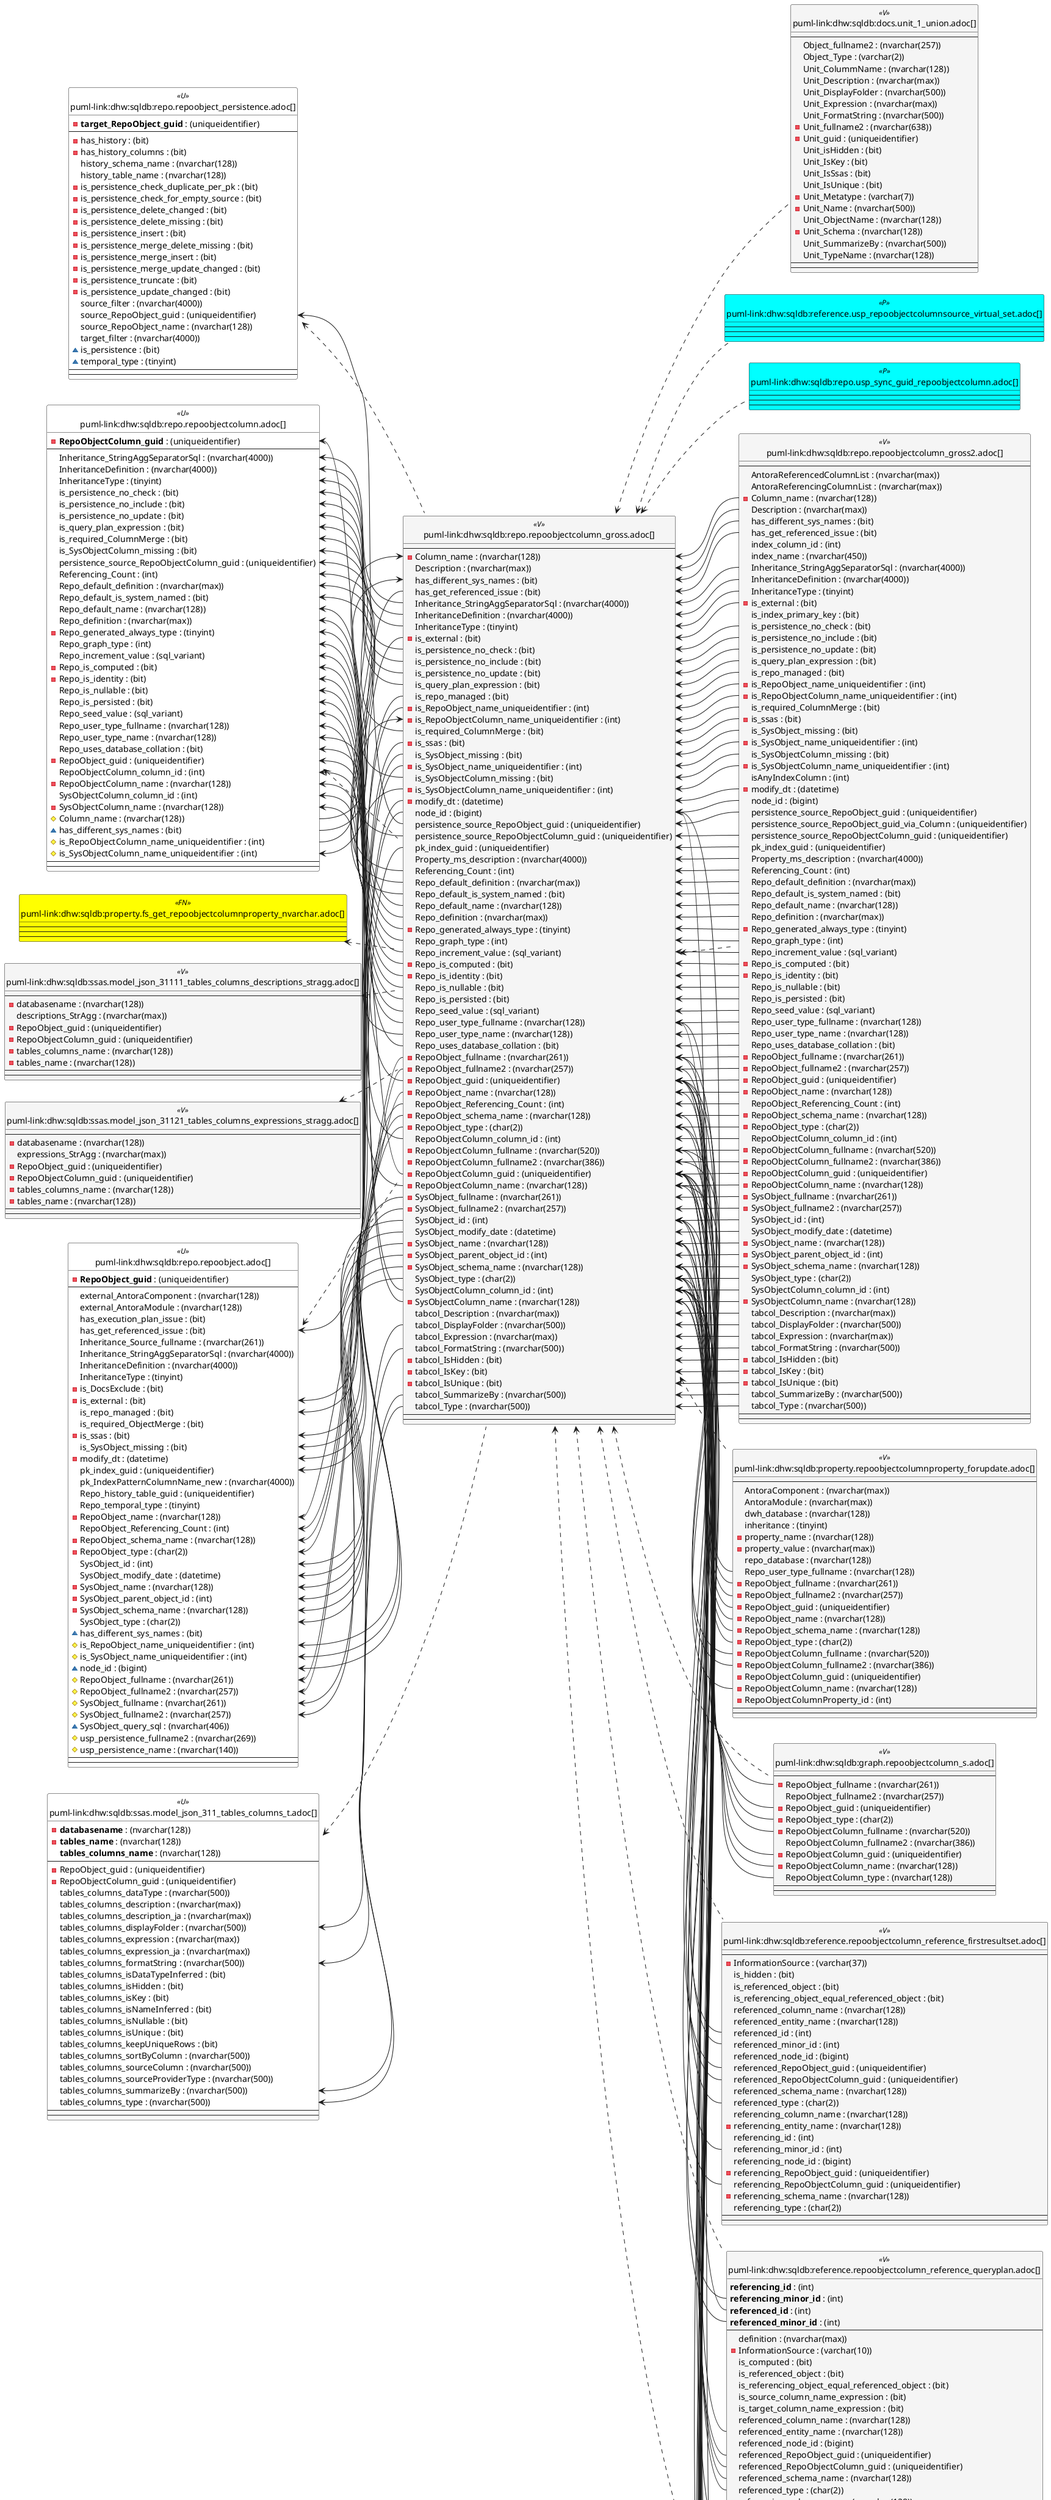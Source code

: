 @startuml
left to right direction
'top to bottom direction
hide circle
'avoide "." issues:
set namespaceSeparator none


skinparam class {
  BackgroundColor White
  BackgroundColor<<FN>> Yellow
  BackgroundColor<<FS>> Yellow
  BackgroundColor<<FT>> LightGray
  BackgroundColor<<IF>> Yellow
  BackgroundColor<<IS>> Yellow
  BackgroundColor<<P>> Aqua
  BackgroundColor<<PC>> Aqua
  BackgroundColor<<SN>> Yellow
  BackgroundColor<<SO>> SlateBlue
  BackgroundColor<<TF>> LightGray
  BackgroundColor<<TR>> Tomato
  BackgroundColor<<U>> White
  BackgroundColor<<V>> WhiteSmoke
  BackgroundColor<<X>> Aqua
  BackgroundColor<<external>> AliceBlue
}


entity "puml-link:dhw:sqldb:docs.unit_1_union.adoc[]" as docs.Unit_1_union << V >> {
  --
  Object_fullname2 : (nvarchar(257))
  Object_Type : (varchar(2))
  Unit_ColummName : (nvarchar(128))
  Unit_Description : (nvarchar(max))
  Unit_DisplayFolder : (nvarchar(500))
  Unit_Expression : (nvarchar(max))
  Unit_FormatString : (nvarchar(500))
  - Unit_fullname2 : (nvarchar(638))
  - Unit_guid : (uniqueidentifier)
  Unit_isHidden : (bit)
  Unit_IsKey : (bit)
  Unit_IsSsas : (bit)
  Unit_IsUnique : (bit)
  - Unit_Metatype : (varchar(7))
  - Unit_Name : (nvarchar(500))
  Unit_ObjectName : (nvarchar(128))
  - Unit_Schema : (nvarchar(128))
  Unit_SummarizeBy : (nvarchar(500))
  Unit_TypeName : (nvarchar(128))
  --
  --
}

entity "puml-link:dhw:sqldb:graph.repoobjectcolumn_s.adoc[]" as graph.RepoObjectColumn_S << V >> {
  --
  - RepoObject_fullname : (nvarchar(261))
  RepoObject_fullname2 : (nvarchar(257))
  - RepoObject_guid : (uniqueidentifier)
  - RepoObject_type : (char(2))
  - RepoObjectColumn_fullname : (nvarchar(520))
  RepoObjectColumn_fullname2 : (nvarchar(386))
  - RepoObjectColumn_guid : (uniqueidentifier)
  - RepoObjectColumn_name : (nvarchar(128))
  RepoObjectColumn_type : (nvarchar(128))
  --
  --
}

entity "puml-link:dhw:sqldb:property.fs_get_repoobjectcolumnproperty_nvarchar.adoc[]" as property.fs_get_RepoObjectColumnProperty_nvarchar << FN >> {
  --
  --
  --
}

entity "puml-link:dhw:sqldb:property.repoobjectcolumnproperty_forupdate.adoc[]" as property.RepoObjectColumnProperty_ForUpdate << V >> {
  --
  AntoraComponent : (nvarchar(max))
  AntoraModule : (nvarchar(max))
  dwh_database : (nvarchar(128))
  inheritance : (tinyint)
  - property_name : (nvarchar(128))
  - property_value : (nvarchar(max))
  repo_database : (nvarchar(128))
  Repo_user_type_fullname : (nvarchar(128))
  - RepoObject_fullname : (nvarchar(261))
  - RepoObject_fullname2 : (nvarchar(257))
  - RepoObject_guid : (uniqueidentifier)
  - RepoObject_name : (nvarchar(128))
  - RepoObject_schema_name : (nvarchar(128))
  - RepoObject_type : (char(2))
  - RepoObjectColumn_fullname : (nvarchar(520))
  - RepoObjectColumn_fullname2 : (nvarchar(386))
  - RepoObjectColumn_guid : (uniqueidentifier)
  - RepoObjectColumn_name : (nvarchar(128))
  - RepoObjectColumnProperty_id : (int)
  --
  --
}

entity "puml-link:dhw:sqldb:reference.repoobjectcolumn_reference_firstresultset.adoc[]" as reference.RepoObjectColumn_reference_FirstResultSet << V >> {
  --
  - InformationSource : (varchar(37))
  is_hidden : (bit)
  is_referenced_object : (bit)
  is_referencing_object_equal_referenced_object : (bit)
  referenced_column_name : (nvarchar(128))
  referenced_entity_name : (nvarchar(128))
  referenced_id : (int)
  referenced_minor_id : (int)
  referenced_node_id : (bigint)
  referenced_RepoObject_guid : (uniqueidentifier)
  referenced_RepoObjectColumn_guid : (uniqueidentifier)
  referenced_schema_name : (nvarchar(128))
  referenced_type : (char(2))
  referencing_column_name : (nvarchar(128))
  - referencing_entity_name : (nvarchar(128))
  referencing_id : (int)
  referencing_minor_id : (int)
  referencing_node_id : (bigint)
  - referencing_RepoObject_guid : (uniqueidentifier)
  referencing_RepoObjectColumn_guid : (uniqueidentifier)
  - referencing_schema_name : (nvarchar(128))
  referencing_type : (char(2))
  --
  --
}

entity "puml-link:dhw:sqldb:reference.repoobjectcolumn_reference_queryplan.adoc[]" as reference.RepoObjectColumn_reference_QueryPlan << V >> {
  **referencing_id** : (int)
  **referencing_minor_id** : (int)
  **referenced_id** : (int)
  **referenced_minor_id** : (int)
  --
  definition : (nvarchar(max))
  - InformationSource : (varchar(10))
  is_computed : (bit)
  is_referenced_object : (bit)
  is_referencing_object_equal_referenced_object : (bit)
  is_source_column_name_expression : (bit)
  is_target_column_name_expression : (bit)
  referenced_column_name : (nvarchar(128))
  referenced_entity_name : (nvarchar(128))
  referenced_node_id : (bigint)
  referenced_RepoObject_guid : (uniqueidentifier)
  referenced_RepoObjectColumn_guid : (uniqueidentifier)
  referenced_schema_name : (nvarchar(128))
  referenced_type : (char(2))
  referencing_column_name : (nvarchar(128))
  - referencing_entity_name : (nvarchar(128))
  referencing_node_id : (bigint)
  - referencing_RepoObject_guid : (uniqueidentifier)
  referencing_RepoObjectColumn_guid : (uniqueidentifier)
  - referencing_schema_name : (nvarchar(128))
  referencing_type : (char(2))
  source_schema_name_quoted : (nvarchar(128))
  source_table_name_quoted : (nvarchar(128))
  --
  --
}

entity "puml-link:dhw:sqldb:reference.repoobjectcolumn_reference_virtual.adoc[]" as reference.RepoObjectColumn_reference_virtual << V >> {
  --
  definition : (nvarchar(max))
  - InformationSource : (varchar(34))
  is_computed : (bit)
  is_referenced_object : (bit)
  is_referencing_object_equal_referenced_object : (bit)
  - referenced_column_name : (nvarchar(128))
  - referenced_entity_name : (nvarchar(128))
  referenced_id : (int)
  referenced_minor_id : (int)
  referenced_node_id : (bigint)
  - referenced_RepoObject_guid : (uniqueidentifier)
  - referenced_RepoObjectColumn_guid : (uniqueidentifier)
  - referenced_schema_name : (nvarchar(128))
  referenced_type : (char(2))
  - referencing_column_name : (nvarchar(128))
  - referencing_entity_name : (nvarchar(128))
  referencing_id : (int)
  referencing_minor_id : (int)
  referencing_node_id : (bigint)
  - referencing_RepoObject_guid : (uniqueidentifier)
  - referencing_RepoObjectColumn_guid : (uniqueidentifier)
  - referencing_schema_name : (nvarchar(128))
  referencing_type : (char(2))
  --
  --
}

entity "puml-link:dhw:sqldb:reference.usp_repoobjectcolumnsource_virtual_set.adoc[]" as reference.usp_RepoObjectColumnSource_virtual_set << P >> {
  --
  --
  --
}

entity "puml-link:dhw:sqldb:repo.repoobject.adoc[]" as repo.RepoObject << U >> {
  - **RepoObject_guid** : (uniqueidentifier)
  --
  external_AntoraComponent : (nvarchar(128))
  external_AntoraModule : (nvarchar(128))
  has_execution_plan_issue : (bit)
  has_get_referenced_issue : (bit)
  Inheritance_Source_fullname : (nvarchar(261))
  Inheritance_StringAggSeparatorSql : (nvarchar(4000))
  InheritanceDefinition : (nvarchar(4000))
  InheritanceType : (tinyint)
  - is_DocsExclude : (bit)
  - is_external : (bit)
  is_repo_managed : (bit)
  is_required_ObjectMerge : (bit)
  - is_ssas : (bit)
  is_SysObject_missing : (bit)
  - modify_dt : (datetime)
  pk_index_guid : (uniqueidentifier)
  pk_IndexPatternColumnName_new : (nvarchar(4000))
  Repo_history_table_guid : (uniqueidentifier)
  Repo_temporal_type : (tinyint)
  - RepoObject_name : (nvarchar(128))
  RepoObject_Referencing_Count : (int)
  - RepoObject_schema_name : (nvarchar(128))
  - RepoObject_type : (char(2))
  SysObject_id : (int)
  SysObject_modify_date : (datetime)
  - SysObject_name : (nvarchar(128))
  - SysObject_parent_object_id : (int)
  - SysObject_schema_name : (nvarchar(128))
  SysObject_type : (char(2))
  ~ has_different_sys_names : (bit)
  # is_RepoObject_name_uniqueidentifier : (int)
  # is_SysObject_name_uniqueidentifier : (int)
  ~ node_id : (bigint)
  # RepoObject_fullname : (nvarchar(261))
  # RepoObject_fullname2 : (nvarchar(257))
  # SysObject_fullname : (nvarchar(261))
  # SysObject_fullname2 : (nvarchar(257))
  ~ SysObject_query_sql : (nvarchar(406))
  # usp_persistence_fullname2 : (nvarchar(269))
  # usp_persistence_name : (nvarchar(140))
  --
  --
}

entity "puml-link:dhw:sqldb:repo.repoobject_persistence.adoc[]" as repo.RepoObject_persistence << U >> {
  - **target_RepoObject_guid** : (uniqueidentifier)
  --
  - has_history : (bit)
  - has_history_columns : (bit)
  history_schema_name : (nvarchar(128))
  history_table_name : (nvarchar(128))
  - is_persistence_check_duplicate_per_pk : (bit)
  - is_persistence_check_for_empty_source : (bit)
  - is_persistence_delete_changed : (bit)
  - is_persistence_delete_missing : (bit)
  - is_persistence_insert : (bit)
  - is_persistence_merge_delete_missing : (bit)
  - is_persistence_merge_insert : (bit)
  - is_persistence_merge_update_changed : (bit)
  - is_persistence_truncate : (bit)
  - is_persistence_update_changed : (bit)
  source_filter : (nvarchar(4000))
  source_RepoObject_guid : (uniqueidentifier)
  source_RepoObject_name : (nvarchar(128))
  target_filter : (nvarchar(4000))
  ~ is_persistence : (bit)
  ~ temporal_type : (tinyint)
  --
  --
}

entity "puml-link:dhw:sqldb:repo.repoobjectcolumn.adoc[]" as repo.RepoObjectColumn << U >> {
  - **RepoObjectColumn_guid** : (uniqueidentifier)
  --
  Inheritance_StringAggSeparatorSql : (nvarchar(4000))
  InheritanceDefinition : (nvarchar(4000))
  InheritanceType : (tinyint)
  is_persistence_no_check : (bit)
  is_persistence_no_include : (bit)
  is_persistence_no_update : (bit)
  is_query_plan_expression : (bit)
  is_required_ColumnMerge : (bit)
  is_SysObjectColumn_missing : (bit)
  persistence_source_RepoObjectColumn_guid : (uniqueidentifier)
  Referencing_Count : (int)
  Repo_default_definition : (nvarchar(max))
  Repo_default_is_system_named : (bit)
  Repo_default_name : (nvarchar(128))
  Repo_definition : (nvarchar(max))
  - Repo_generated_always_type : (tinyint)
  Repo_graph_type : (int)
  Repo_increment_value : (sql_variant)
  - Repo_is_computed : (bit)
  - Repo_is_identity : (bit)
  Repo_is_nullable : (bit)
  Repo_is_persisted : (bit)
  Repo_seed_value : (sql_variant)
  Repo_user_type_fullname : (nvarchar(128))
  Repo_user_type_name : (nvarchar(128))
  Repo_uses_database_collation : (bit)
  - RepoObject_guid : (uniqueidentifier)
  RepoObjectColumn_column_id : (int)
  - RepoObjectColumn_name : (nvarchar(128))
  SysObjectColumn_column_id : (int)
  - SysObjectColumn_name : (nvarchar(128))
  # Column_name : (nvarchar(128))
  ~ has_different_sys_names : (bit)
  # is_RepoObjectColumn_name_uniqueidentifier : (int)
  # is_SysObjectColumn_name_uniqueidentifier : (int)
  --
  --
}

entity "puml-link:dhw:sqldb:repo.repoobjectcolumn_gross.adoc[]" as repo.RepoObjectColumn_gross << V >> {
  --
  - Column_name : (nvarchar(128))
  Description : (nvarchar(max))
  has_different_sys_names : (bit)
  has_get_referenced_issue : (bit)
  Inheritance_StringAggSeparatorSql : (nvarchar(4000))
  InheritanceDefinition : (nvarchar(4000))
  InheritanceType : (tinyint)
  - is_external : (bit)
  is_persistence_no_check : (bit)
  is_persistence_no_include : (bit)
  is_persistence_no_update : (bit)
  is_query_plan_expression : (bit)
  is_repo_managed : (bit)
  - is_RepoObject_name_uniqueidentifier : (int)
  - is_RepoObjectColumn_name_uniqueidentifier : (int)
  is_required_ColumnMerge : (bit)
  - is_ssas : (bit)
  is_SysObject_missing : (bit)
  - is_SysObject_name_uniqueidentifier : (int)
  is_SysObjectColumn_missing : (bit)
  - is_SysObjectColumn_name_uniqueidentifier : (int)
  - modify_dt : (datetime)
  node_id : (bigint)
  persistence_source_RepoObject_guid : (uniqueidentifier)
  persistence_source_RepoObjectColumn_guid : (uniqueidentifier)
  pk_index_guid : (uniqueidentifier)
  Property_ms_description : (nvarchar(4000))
  Referencing_Count : (int)
  Repo_default_definition : (nvarchar(max))
  Repo_default_is_system_named : (bit)
  Repo_default_name : (nvarchar(128))
  Repo_definition : (nvarchar(max))
  - Repo_generated_always_type : (tinyint)
  Repo_graph_type : (int)
  Repo_increment_value : (sql_variant)
  - Repo_is_computed : (bit)
  - Repo_is_identity : (bit)
  Repo_is_nullable : (bit)
  Repo_is_persisted : (bit)
  Repo_seed_value : (sql_variant)
  Repo_user_type_fullname : (nvarchar(128))
  Repo_user_type_name : (nvarchar(128))
  Repo_uses_database_collation : (bit)
  - RepoObject_fullname : (nvarchar(261))
  - RepoObject_fullname2 : (nvarchar(257))
  - RepoObject_guid : (uniqueidentifier)
  - RepoObject_name : (nvarchar(128))
  RepoObject_Referencing_Count : (int)
  - RepoObject_schema_name : (nvarchar(128))
  - RepoObject_type : (char(2))
  RepoObjectColumn_column_id : (int)
  - RepoObjectColumn_fullname : (nvarchar(520))
  - RepoObjectColumn_fullname2 : (nvarchar(386))
  - RepoObjectColumn_guid : (uniqueidentifier)
  - RepoObjectColumn_name : (nvarchar(128))
  - SysObject_fullname : (nvarchar(261))
  - SysObject_fullname2 : (nvarchar(257))
  SysObject_id : (int)
  SysObject_modify_date : (datetime)
  - SysObject_name : (nvarchar(128))
  - SysObject_parent_object_id : (int)
  - SysObject_schema_name : (nvarchar(128))
  SysObject_type : (char(2))
  SysObjectColumn_column_id : (int)
  - SysObjectColumn_name : (nvarchar(128))
  tabcol_Description : (nvarchar(max))
  tabcol_DisplayFolder : (nvarchar(500))
  tabcol_Expression : (nvarchar(max))
  tabcol_FormatString : (nvarchar(500))
  - tabcol_IsHidden : (bit)
  - tabcol_IsKey : (bit)
  - tabcol_IsUnique : (bit)
  tabcol_SummarizeBy : (nvarchar(500))
  tabcol_Type : (nvarchar(500))
  --
  --
}

entity "puml-link:dhw:sqldb:repo.repoobjectcolumn_gross2.adoc[]" as repo.RepoObjectColumn_gross2 << V >> {
  --
  AntoraReferencedColumnList : (nvarchar(max))
  AntoraReferencingColumnList : (nvarchar(max))
  - Column_name : (nvarchar(128))
  Description : (nvarchar(max))
  has_different_sys_names : (bit)
  has_get_referenced_issue : (bit)
  index_column_id : (int)
  index_name : (nvarchar(450))
  Inheritance_StringAggSeparatorSql : (nvarchar(4000))
  InheritanceDefinition : (nvarchar(4000))
  InheritanceType : (tinyint)
  - is_external : (bit)
  is_index_primary_key : (bit)
  is_persistence_no_check : (bit)
  is_persistence_no_include : (bit)
  is_persistence_no_update : (bit)
  is_query_plan_expression : (bit)
  is_repo_managed : (bit)
  - is_RepoObject_name_uniqueidentifier : (int)
  - is_RepoObjectColumn_name_uniqueidentifier : (int)
  is_required_ColumnMerge : (bit)
  - is_ssas : (bit)
  is_SysObject_missing : (bit)
  - is_SysObject_name_uniqueidentifier : (int)
  is_SysObjectColumn_missing : (bit)
  - is_SysObjectColumn_name_uniqueidentifier : (int)
  isAnyIndexColumn : (int)
  - modify_dt : (datetime)
  node_id : (bigint)
  persistence_source_RepoObject_guid : (uniqueidentifier)
  persistence_source_RepoObject_guid_via_Column : (uniqueidentifier)
  persistence_source_RepoObjectColumn_guid : (uniqueidentifier)
  pk_index_guid : (uniqueidentifier)
  Property_ms_description : (nvarchar(4000))
  Referencing_Count : (int)
  Repo_default_definition : (nvarchar(max))
  Repo_default_is_system_named : (bit)
  Repo_default_name : (nvarchar(128))
  Repo_definition : (nvarchar(max))
  - Repo_generated_always_type : (tinyint)
  Repo_graph_type : (int)
  Repo_increment_value : (sql_variant)
  - Repo_is_computed : (bit)
  - Repo_is_identity : (bit)
  Repo_is_nullable : (bit)
  Repo_is_persisted : (bit)
  Repo_seed_value : (sql_variant)
  Repo_user_type_fullname : (nvarchar(128))
  Repo_user_type_name : (nvarchar(128))
  Repo_uses_database_collation : (bit)
  - RepoObject_fullname : (nvarchar(261))
  - RepoObject_fullname2 : (nvarchar(257))
  - RepoObject_guid : (uniqueidentifier)
  - RepoObject_name : (nvarchar(128))
  RepoObject_Referencing_Count : (int)
  - RepoObject_schema_name : (nvarchar(128))
  - RepoObject_type : (char(2))
  RepoObjectColumn_column_id : (int)
  - RepoObjectColumn_fullname : (nvarchar(520))
  - RepoObjectColumn_fullname2 : (nvarchar(386))
  - RepoObjectColumn_guid : (uniqueidentifier)
  - RepoObjectColumn_name : (nvarchar(128))
  - SysObject_fullname : (nvarchar(261))
  - SysObject_fullname2 : (nvarchar(257))
  SysObject_id : (int)
  SysObject_modify_date : (datetime)
  - SysObject_name : (nvarchar(128))
  - SysObject_parent_object_id : (int)
  - SysObject_schema_name : (nvarchar(128))
  SysObject_type : (char(2))
  SysObjectColumn_column_id : (int)
  - SysObjectColumn_name : (nvarchar(128))
  tabcol_Description : (nvarchar(max))
  tabcol_DisplayFolder : (nvarchar(500))
  tabcol_Expression : (nvarchar(max))
  tabcol_FormatString : (nvarchar(500))
  - tabcol_IsHidden : (bit)
  - tabcol_IsKey : (bit)
  - tabcol_IsUnique : (bit)
  tabcol_SummarizeBy : (nvarchar(500))
  tabcol_Type : (nvarchar(500))
  --
  --
}

entity "puml-link:dhw:sqldb:repo.usp_sync_guid_repoobjectcolumn.adoc[]" as repo.usp_sync_guid_RepoObjectColumn << P >> {
  --
  --
  --
}

entity "puml-link:dhw:sqldb:ssas.model_json_311_tables_columns_t.adoc[]" as ssas.model_json_311_tables_columns_T << U >> {
  - **databasename** : (nvarchar(128))
  - **tables_name** : (nvarchar(128))
  **tables_columns_name** : (nvarchar(128))
  --
  - RepoObject_guid : (uniqueidentifier)
  - RepoObjectColumn_guid : (uniqueidentifier)
  tables_columns_dataType : (nvarchar(500))
  tables_columns_description : (nvarchar(max))
  tables_columns_description_ja : (nvarchar(max))
  tables_columns_displayFolder : (nvarchar(500))
  tables_columns_expression : (nvarchar(max))
  tables_columns_expression_ja : (nvarchar(max))
  tables_columns_formatString : (nvarchar(500))
  tables_columns_isDataTypeInferred : (bit)
  tables_columns_isHidden : (bit)
  tables_columns_isKey : (bit)
  tables_columns_isNameInferred : (bit)
  tables_columns_isNullable : (bit)
  tables_columns_isUnique : (bit)
  tables_columns_keepUniqueRows : (bit)
  tables_columns_sortByColumn : (nvarchar(500))
  tables_columns_sourceColumn : (nvarchar(500))
  tables_columns_sourceProviderType : (nvarchar(500))
  tables_columns_summarizeBy : (nvarchar(500))
  tables_columns_type : (nvarchar(500))
  --
  --
}

entity "puml-link:dhw:sqldb:ssas.model_json_31111_tables_columns_descriptions_stragg.adoc[]" as ssas.model_json_31111_tables_columns_descriptions_StrAgg << V >> {
  --
  - databasename : (nvarchar(128))
  descriptions_StrAgg : (nvarchar(max))
  - RepoObject_guid : (uniqueidentifier)
  - RepoObjectColumn_guid : (uniqueidentifier)
  - tables_columns_name : (nvarchar(128))
  - tables_name : (nvarchar(128))
  --
  --
}

entity "puml-link:dhw:sqldb:ssas.model_json_31121_tables_columns_expressions_stragg.adoc[]" as ssas.model_json_31121_tables_columns_expressions_StrAgg << V >> {
  --
  - databasename : (nvarchar(128))
  expressions_StrAgg : (nvarchar(max))
  - RepoObject_guid : (uniqueidentifier)
  - RepoObjectColumn_guid : (uniqueidentifier)
  - tables_columns_name : (nvarchar(128))
  - tables_name : (nvarchar(128))
  --
  --
}

property.fs_get_RepoObjectColumnProperty_nvarchar <.. repo.RepoObjectColumn_gross
repo.RepoObject <.. repo.RepoObjectColumn_gross
repo.RepoObject_persistence <.. repo.RepoObjectColumn_gross
repo.RepoObjectColumn <.. repo.RepoObjectColumn_gross
repo.RepoObjectColumn_gross <.. reference.RepoObjectColumn_reference_FirstResultSet
repo.RepoObjectColumn_gross <.. reference.RepoObjectColumn_reference_QueryPlan
repo.RepoObjectColumn_gross <.. repo.usp_sync_guid_RepoObjectColumn
repo.RepoObjectColumn_gross <.. graph.RepoObjectColumn_S
repo.RepoObjectColumn_gross <.. property.RepoObjectColumnProperty_ForUpdate
repo.RepoObjectColumn_gross <.. reference.RepoObjectColumn_reference_virtual
repo.RepoObjectColumn_gross <.. reference.usp_RepoObjectColumnSource_virtual_set
repo.RepoObjectColumn_gross <.. repo.RepoObjectColumn_gross2
repo.RepoObjectColumn_gross <.. docs.Unit_1_union
ssas.model_json_311_tables_columns_T <.. repo.RepoObjectColumn_gross
ssas.model_json_31111_tables_columns_descriptions_StrAgg <.. repo.RepoObjectColumn_gross
ssas.model_json_31121_tables_columns_expressions_StrAgg <.. repo.RepoObjectColumn_gross
"repo.RepoObject::has_get_referenced_issue" <-- "repo.RepoObjectColumn_gross::has_get_referenced_issue"
"repo.RepoObject::is_external" <-- "repo.RepoObjectColumn_gross::is_external"
"repo.RepoObject::is_repo_managed" <-- "repo.RepoObjectColumn_gross::is_repo_managed"
"repo.RepoObject::is_RepoObject_name_uniqueidentifier" <-- "repo.RepoObjectColumn_gross::is_RepoObject_name_uniqueidentifier"
"repo.RepoObject::is_ssas" <-- "repo.RepoObjectColumn_gross::is_ssas"
"repo.RepoObject::is_SysObject_missing" <-- "repo.RepoObjectColumn_gross::is_SysObject_missing"
"repo.RepoObject::is_SysObject_name_uniqueidentifier" <-- "repo.RepoObjectColumn_gross::is_SysObject_name_uniqueidentifier"
"repo.RepoObject::modify_dt" <-- "repo.RepoObjectColumn_gross::modify_dt"
"repo.RepoObject::node_id" <-- "repo.RepoObjectColumn_gross::node_id"
"repo.RepoObject::pk_index_guid" <-- "repo.RepoObjectColumn_gross::pk_index_guid"
"repo.RepoObject::RepoObject_fullname" <-- "repo.RepoObjectColumn_gross::RepoObject_fullname"
"repo.RepoObject::RepoObject_fullname2" <-- "repo.RepoObjectColumn_gross::RepoObject_fullname2"
"repo.RepoObject::RepoObject_name" <-- "repo.RepoObjectColumn_gross::RepoObject_name"
"repo.RepoObject::RepoObject_Referencing_Count" <-- "repo.RepoObjectColumn_gross::RepoObject_Referencing_Count"
"repo.RepoObject::RepoObject_schema_name" <-- "repo.RepoObjectColumn_gross::RepoObject_schema_name"
"repo.RepoObject::RepoObject_type" <-- "repo.RepoObjectColumn_gross::RepoObject_type"
"repo.RepoObject::SysObject_fullname" <-- "repo.RepoObjectColumn_gross::SysObject_fullname"
"repo.RepoObject::SysObject_fullname2" <-- "repo.RepoObjectColumn_gross::SysObject_fullname2"
"repo.RepoObject::SysObject_id" <-- "repo.RepoObjectColumn_gross::SysObject_id"
"repo.RepoObject::SysObject_modify_date" <-- "repo.RepoObjectColumn_gross::SysObject_modify_date"
"repo.RepoObject::SysObject_name" <-- "repo.RepoObjectColumn_gross::SysObject_name"
"repo.RepoObject::SysObject_parent_object_id" <-- "repo.RepoObjectColumn_gross::SysObject_parent_object_id"
"repo.RepoObject::SysObject_schema_name" <-- "repo.RepoObjectColumn_gross::SysObject_schema_name"
"repo.RepoObject::SysObject_type" <-- "repo.RepoObjectColumn_gross::SysObject_type"
"repo.RepoObject_persistence::source_RepoObject_guid" <-- "repo.RepoObjectColumn_gross::persistence_source_RepoObject_guid"
"repo.RepoObjectColumn::Column_name" <-- "repo.RepoObjectColumn_gross::Column_name"
"repo.RepoObjectColumn::has_different_sys_names" <-- "repo.RepoObjectColumn_gross::has_different_sys_names"
"repo.RepoObjectColumn::Inheritance_StringAggSeparatorSql" <-- "repo.RepoObjectColumn_gross::Inheritance_StringAggSeparatorSql"
"repo.RepoObjectColumn::InheritanceDefinition" <-- "repo.RepoObjectColumn_gross::InheritanceDefinition"
"repo.RepoObjectColumn::InheritanceType" <-- "repo.RepoObjectColumn_gross::InheritanceType"
"repo.RepoObjectColumn::is_persistence_no_check" <-- "repo.RepoObjectColumn_gross::is_persistence_no_check"
"repo.RepoObjectColumn::is_persistence_no_include" <-- "repo.RepoObjectColumn_gross::is_persistence_no_include"
"repo.RepoObjectColumn::is_persistence_no_update" <-- "repo.RepoObjectColumn_gross::is_persistence_no_update"
"repo.RepoObjectColumn::is_query_plan_expression" <-- "repo.RepoObjectColumn_gross::is_query_plan_expression"
"repo.RepoObjectColumn::is_RepoObjectColumn_name_uniqueidentifier" <-- "repo.RepoObjectColumn_gross::is_RepoObjectColumn_name_uniqueidentifier"
"repo.RepoObjectColumn::is_required_ColumnMerge" <-- "repo.RepoObjectColumn_gross::is_required_ColumnMerge"
"repo.RepoObjectColumn::is_SysObjectColumn_missing" <-- "repo.RepoObjectColumn_gross::is_SysObjectColumn_missing"
"repo.RepoObjectColumn::is_SysObjectColumn_name_uniqueidentifier" <-- "repo.RepoObjectColumn_gross::is_SysObjectColumn_name_uniqueidentifier"
"repo.RepoObjectColumn::persistence_source_RepoObjectColumn_guid" <-- "repo.RepoObjectColumn_gross::persistence_source_RepoObjectColumn_guid"
"repo.RepoObjectColumn::Referencing_Count" <-- "repo.RepoObjectColumn_gross::Referencing_Count"
"repo.RepoObjectColumn::Repo_default_definition" <-- "repo.RepoObjectColumn_gross::Repo_default_definition"
"repo.RepoObjectColumn::Repo_default_is_system_named" <-- "repo.RepoObjectColumn_gross::Repo_default_is_system_named"
"repo.RepoObjectColumn::Repo_default_name" <-- "repo.RepoObjectColumn_gross::Repo_default_name"
"repo.RepoObjectColumn::Repo_definition" <-- "repo.RepoObjectColumn_gross::Repo_definition"
"repo.RepoObjectColumn::Repo_generated_always_type" <-- "repo.RepoObjectColumn_gross::Repo_generated_always_type"
"repo.RepoObjectColumn::Repo_graph_type" <-- "repo.RepoObjectColumn_gross::Repo_graph_type"
"repo.RepoObjectColumn::Repo_increment_value" <-- "repo.RepoObjectColumn_gross::Repo_increment_value"
"repo.RepoObjectColumn::Repo_is_computed" <-- "repo.RepoObjectColumn_gross::Repo_is_computed"
"repo.RepoObjectColumn::Repo_is_identity" <-- "repo.RepoObjectColumn_gross::Repo_is_identity"
"repo.RepoObjectColumn::Repo_is_nullable" <-- "repo.RepoObjectColumn_gross::Repo_is_nullable"
"repo.RepoObjectColumn::Repo_is_persisted" <-- "repo.RepoObjectColumn_gross::Repo_is_persisted"
"repo.RepoObjectColumn::Repo_seed_value" <-- "repo.RepoObjectColumn_gross::Repo_seed_value"
"repo.RepoObjectColumn::Repo_user_type_fullname" <-- "repo.RepoObjectColumn_gross::Repo_user_type_fullname"
"repo.RepoObjectColumn::Repo_user_type_name" <-- "repo.RepoObjectColumn_gross::Repo_user_type_name"
"repo.RepoObjectColumn::Repo_uses_database_collation" <-- "repo.RepoObjectColumn_gross::Repo_uses_database_collation"
"repo.RepoObjectColumn::RepoObject_guid" <-- "repo.RepoObjectColumn_gross::RepoObject_guid"
"repo.RepoObjectColumn::RepoObjectColumn_column_id" <-- "repo.RepoObjectColumn_gross::RepoObjectColumn_column_id"
"repo.RepoObjectColumn::RepoObjectColumn_guid" <-- "repo.RepoObjectColumn_gross::RepoObjectColumn_guid"
"repo.RepoObjectColumn::RepoObjectColumn_name" <-- "repo.RepoObjectColumn_gross::RepoObjectColumn_name"
"repo.RepoObjectColumn::SysObjectColumn_column_id" <-- "repo.RepoObjectColumn_gross::SysObjectColumn_column_id"
"repo.RepoObjectColumn::SysObjectColumn_name" <-- "repo.RepoObjectColumn_gross::SysObjectColumn_name"
"repo.RepoObjectColumn_gross::Column_name" <-- "repo.RepoObjectColumn_gross2::Column_name"
"repo.RepoObjectColumn_gross::Description" <-- "repo.RepoObjectColumn_gross2::Description"
"repo.RepoObjectColumn_gross::has_different_sys_names" <-- "repo.RepoObjectColumn_gross2::has_different_sys_names"
"repo.RepoObjectColumn_gross::has_get_referenced_issue" <-- "repo.RepoObjectColumn_gross2::has_get_referenced_issue"
"repo.RepoObjectColumn_gross::Inheritance_StringAggSeparatorSql" <-- "repo.RepoObjectColumn_gross2::Inheritance_StringAggSeparatorSql"
"repo.RepoObjectColumn_gross::InheritanceDefinition" <-- "repo.RepoObjectColumn_gross2::InheritanceDefinition"
"repo.RepoObjectColumn_gross::InheritanceType" <-- "repo.RepoObjectColumn_gross2::InheritanceType"
"repo.RepoObjectColumn_gross::is_external" <-- "repo.RepoObjectColumn_gross2::is_external"
"repo.RepoObjectColumn_gross::is_persistence_no_check" <-- "repo.RepoObjectColumn_gross2::is_persistence_no_check"
"repo.RepoObjectColumn_gross::is_persistence_no_include" <-- "repo.RepoObjectColumn_gross2::is_persistence_no_include"
"repo.RepoObjectColumn_gross::is_persistence_no_update" <-- "repo.RepoObjectColumn_gross2::is_persistence_no_update"
"repo.RepoObjectColumn_gross::is_query_plan_expression" <-- "repo.RepoObjectColumn_gross2::is_query_plan_expression"
"repo.RepoObjectColumn_gross::is_repo_managed" <-- "repo.RepoObjectColumn_gross2::is_repo_managed"
"repo.RepoObjectColumn_gross::is_RepoObject_name_uniqueidentifier" <-- "repo.RepoObjectColumn_gross2::is_RepoObject_name_uniqueidentifier"
"repo.RepoObjectColumn_gross::is_RepoObjectColumn_name_uniqueidentifier" <-- "repo.RepoObjectColumn_gross2::is_RepoObjectColumn_name_uniqueidentifier"
"repo.RepoObjectColumn_gross::is_required_ColumnMerge" <-- "repo.RepoObjectColumn_gross2::is_required_ColumnMerge"
"repo.RepoObjectColumn_gross::is_ssas" <-- "repo.RepoObjectColumn_gross2::is_ssas"
"repo.RepoObjectColumn_gross::is_SysObject_missing" <-- "repo.RepoObjectColumn_gross2::is_SysObject_missing"
"repo.RepoObjectColumn_gross::is_SysObject_name_uniqueidentifier" <-- "repo.RepoObjectColumn_gross2::is_SysObject_name_uniqueidentifier"
"repo.RepoObjectColumn_gross::is_SysObjectColumn_missing" <-- "repo.RepoObjectColumn_gross2::is_SysObjectColumn_missing"
"repo.RepoObjectColumn_gross::is_SysObjectColumn_name_uniqueidentifier" <-- "repo.RepoObjectColumn_gross2::is_SysObjectColumn_name_uniqueidentifier"
"repo.RepoObjectColumn_gross::modify_dt" <-- "repo.RepoObjectColumn_gross2::modify_dt"
"repo.RepoObjectColumn_gross::node_id" <-- "reference.RepoObjectColumn_reference_virtual::referencing_node_id"
"repo.RepoObjectColumn_gross::node_id" <-- "reference.RepoObjectColumn_reference_virtual::referenced_node_id"
"repo.RepoObjectColumn_gross::node_id" <-- "repo.RepoObjectColumn_gross2::node_id"
"repo.RepoObjectColumn_gross::persistence_source_RepoObject_guid" <-- "repo.RepoObjectColumn_gross2::persistence_source_RepoObject_guid"
"repo.RepoObjectColumn_gross::persistence_source_RepoObjectColumn_guid" <-- "repo.RepoObjectColumn_gross2::persistence_source_RepoObjectColumn_guid"
"repo.RepoObjectColumn_gross::pk_index_guid" <-- "repo.RepoObjectColumn_gross2::pk_index_guid"
"repo.RepoObjectColumn_gross::Property_ms_description" <-- "repo.RepoObjectColumn_gross2::Property_ms_description"
"repo.RepoObjectColumn_gross::Referencing_Count" <-- "repo.RepoObjectColumn_gross2::Referencing_Count"
"repo.RepoObjectColumn_gross::Repo_default_definition" <-- "repo.RepoObjectColumn_gross2::Repo_default_definition"
"repo.RepoObjectColumn_gross::Repo_default_is_system_named" <-- "repo.RepoObjectColumn_gross2::Repo_default_is_system_named"
"repo.RepoObjectColumn_gross::Repo_default_name" <-- "repo.RepoObjectColumn_gross2::Repo_default_name"
"repo.RepoObjectColumn_gross::Repo_definition" <-- "repo.RepoObjectColumn_gross2::Repo_definition"
"repo.RepoObjectColumn_gross::Repo_generated_always_type" <-- "repo.RepoObjectColumn_gross2::Repo_generated_always_type"
"repo.RepoObjectColumn_gross::Repo_graph_type" <-- "repo.RepoObjectColumn_gross2::Repo_graph_type"
"repo.RepoObjectColumn_gross::Repo_increment_value" <-- "repo.RepoObjectColumn_gross2::Repo_increment_value"
"repo.RepoObjectColumn_gross::Repo_is_computed" <-- "repo.RepoObjectColumn_gross2::Repo_is_computed"
"repo.RepoObjectColumn_gross::Repo_is_identity" <-- "repo.RepoObjectColumn_gross2::Repo_is_identity"
"repo.RepoObjectColumn_gross::Repo_is_nullable" <-- "repo.RepoObjectColumn_gross2::Repo_is_nullable"
"repo.RepoObjectColumn_gross::Repo_is_persisted" <-- "repo.RepoObjectColumn_gross2::Repo_is_persisted"
"repo.RepoObjectColumn_gross::Repo_seed_value" <-- "repo.RepoObjectColumn_gross2::Repo_seed_value"
"repo.RepoObjectColumn_gross::Repo_user_type_fullname" <-- "graph.RepoObjectColumn_S::RepoObjectColumn_type"
"repo.RepoObjectColumn_gross::Repo_user_type_fullname" <-- "repo.RepoObjectColumn_gross2::Repo_user_type_fullname"
"repo.RepoObjectColumn_gross::Repo_user_type_fullname" <-- "property.RepoObjectColumnProperty_ForUpdate::Repo_user_type_fullname"
"repo.RepoObjectColumn_gross::Repo_user_type_name" <-- "repo.RepoObjectColumn_gross2::Repo_user_type_name"
"repo.RepoObjectColumn_gross::Repo_uses_database_collation" <-- "repo.RepoObjectColumn_gross2::Repo_uses_database_collation"
"repo.RepoObjectColumn_gross::RepoObject_fullname" <-- "graph.RepoObjectColumn_S::RepoObject_fullname"
"repo.RepoObjectColumn_gross::RepoObject_fullname" <-- "property.RepoObjectColumnProperty_ForUpdate::RepoObject_fullname"
"repo.RepoObjectColumn_gross::RepoObject_fullname" <-- "repo.RepoObjectColumn_gross2::RepoObject_fullname"
"repo.RepoObjectColumn_gross::RepoObject_fullname2" <-- "property.RepoObjectColumnProperty_ForUpdate::RepoObject_fullname2"
"repo.RepoObjectColumn_gross::RepoObject_fullname2" <-- "repo.RepoObjectColumn_gross2::RepoObject_fullname2"
"repo.RepoObjectColumn_gross::RepoObject_guid" <-- "reference.RepoObjectColumn_reference_FirstResultSet::referenced_RepoObject_guid"
"repo.RepoObjectColumn_gross::RepoObject_guid" <-- "reference.RepoObjectColumn_reference_QueryPlan::referenced_RepoObject_guid"
"repo.RepoObjectColumn_gross::RepoObject_guid" <-- "graph.RepoObjectColumn_S::RepoObject_guid"
"repo.RepoObjectColumn_gross::RepoObject_guid" <-- "property.RepoObjectColumnProperty_ForUpdate::RepoObject_guid"
"repo.RepoObjectColumn_gross::RepoObject_guid" <-- "reference.RepoObjectColumn_reference_virtual::referencing_RepoObject_guid"
"repo.RepoObjectColumn_gross::RepoObject_guid" <-- "reference.RepoObjectColumn_reference_virtual::referenced_RepoObject_guid"
"repo.RepoObjectColumn_gross::RepoObject_guid" <-- "repo.RepoObjectColumn_gross2::RepoObject_guid"
"repo.RepoObjectColumn_gross::RepoObject_name" <-- "property.RepoObjectColumnProperty_ForUpdate::RepoObject_name"
"repo.RepoObjectColumn_gross::RepoObject_name" <-- "repo.RepoObjectColumn_gross2::RepoObject_name"
"repo.RepoObjectColumn_gross::RepoObject_Referencing_Count" <-- "repo.RepoObjectColumn_gross2::RepoObject_Referencing_Count"
"repo.RepoObjectColumn_gross::RepoObject_schema_name" <-- "property.RepoObjectColumnProperty_ForUpdate::RepoObject_schema_name"
"repo.RepoObjectColumn_gross::RepoObject_schema_name" <-- "repo.RepoObjectColumn_gross2::RepoObject_schema_name"
"repo.RepoObjectColumn_gross::RepoObject_type" <-- "graph.RepoObjectColumn_S::RepoObject_type"
"repo.RepoObjectColumn_gross::RepoObject_type" <-- "repo.RepoObjectColumn_gross2::RepoObject_type"
"repo.RepoObjectColumn_gross::RepoObject_type" <-- "property.RepoObjectColumnProperty_ForUpdate::RepoObject_type"
"repo.RepoObjectColumn_gross::RepoObjectColumn_column_id" <-- "repo.RepoObjectColumn_gross2::RepoObjectColumn_column_id"
"repo.RepoObjectColumn_gross::RepoObjectColumn_fullname" <-- "graph.RepoObjectColumn_S::RepoObjectColumn_fullname"
"repo.RepoObjectColumn_gross::RepoObjectColumn_fullname" <-- "property.RepoObjectColumnProperty_ForUpdate::RepoObjectColumn_fullname"
"repo.RepoObjectColumn_gross::RepoObjectColumn_fullname" <-- "repo.RepoObjectColumn_gross2::RepoObjectColumn_fullname"
"repo.RepoObjectColumn_gross::RepoObjectColumn_fullname2" <-- "property.RepoObjectColumnProperty_ForUpdate::RepoObjectColumn_fullname2"
"repo.RepoObjectColumn_gross::RepoObjectColumn_fullname2" <-- "repo.RepoObjectColumn_gross2::RepoObjectColumn_fullname2"
"repo.RepoObjectColumn_gross::RepoObjectColumn_guid" <-- "reference.RepoObjectColumn_reference_FirstResultSet::referencing_RepoObjectColumn_guid"
"repo.RepoObjectColumn_gross::RepoObjectColumn_guid" <-- "reference.RepoObjectColumn_reference_FirstResultSet::referenced_RepoObjectColumn_guid"
"repo.RepoObjectColumn_gross::RepoObjectColumn_guid" <-- "reference.RepoObjectColumn_reference_QueryPlan::referencing_RepoObjectColumn_guid"
"repo.RepoObjectColumn_gross::RepoObjectColumn_guid" <-- "reference.RepoObjectColumn_reference_QueryPlan::referenced_RepoObjectColumn_guid"
"repo.RepoObjectColumn_gross::RepoObjectColumn_guid" <-- "graph.RepoObjectColumn_S::RepoObjectColumn_guid"
"repo.RepoObjectColumn_gross::RepoObjectColumn_guid" <-- "reference.RepoObjectColumn_reference_virtual::referencing_RepoObjectColumn_guid"
"repo.RepoObjectColumn_gross::RepoObjectColumn_guid" <-- "reference.RepoObjectColumn_reference_virtual::referenced_RepoObjectColumn_guid"
"repo.RepoObjectColumn_gross::RepoObjectColumn_guid" <-- "repo.RepoObjectColumn_gross2::RepoObjectColumn_guid"
"repo.RepoObjectColumn_gross::RepoObjectColumn_name" <-- "graph.RepoObjectColumn_S::RepoObjectColumn_name"
"repo.RepoObjectColumn_gross::RepoObjectColumn_name" <-- "property.RepoObjectColumnProperty_ForUpdate::RepoObjectColumn_name"
"repo.RepoObjectColumn_gross::RepoObjectColumn_name" <-- "repo.RepoObjectColumn_gross2::RepoObjectColumn_name"
"repo.RepoObjectColumn_gross::SysObject_fullname" <-- "repo.RepoObjectColumn_gross2::SysObject_fullname"
"repo.RepoObjectColumn_gross::SysObject_fullname2" <-- "repo.RepoObjectColumn_gross2::SysObject_fullname2"
"repo.RepoObjectColumn_gross::SysObject_id" <-- "reference.RepoObjectColumn_reference_FirstResultSet::referenced_id"
"repo.RepoObjectColumn_gross::SysObject_id" <-- "reference.RepoObjectColumn_reference_QueryPlan::referenced_id"
"repo.RepoObjectColumn_gross::SysObject_id" <-- "reference.RepoObjectColumn_reference_virtual::referencing_id"
"repo.RepoObjectColumn_gross::SysObject_id" <-- "reference.RepoObjectColumn_reference_virtual::referenced_id"
"repo.RepoObjectColumn_gross::SysObject_id" <-- "repo.RepoObjectColumn_gross2::SysObject_id"
"repo.RepoObjectColumn_gross::SysObject_modify_date" <-- "repo.RepoObjectColumn_gross2::SysObject_modify_date"
"repo.RepoObjectColumn_gross::SysObject_name" <-- "reference.RepoObjectColumn_reference_QueryPlan::referenced_entity_name"
"repo.RepoObjectColumn_gross::SysObject_name" <-- "reference.RepoObjectColumn_reference_virtual::referencing_entity_name"
"repo.RepoObjectColumn_gross::SysObject_name" <-- "reference.RepoObjectColumn_reference_virtual::referenced_entity_name"
"repo.RepoObjectColumn_gross::SysObject_name" <-- "repo.RepoObjectColumn_gross2::SysObject_name"
"repo.RepoObjectColumn_gross::SysObject_parent_object_id" <-- "repo.RepoObjectColumn_gross2::SysObject_parent_object_id"
"repo.RepoObjectColumn_gross::SysObject_schema_name" <-- "reference.RepoObjectColumn_reference_QueryPlan::referenced_schema_name"
"repo.RepoObjectColumn_gross::SysObject_schema_name" <-- "reference.RepoObjectColumn_reference_virtual::referencing_schema_name"
"repo.RepoObjectColumn_gross::SysObject_schema_name" <-- "reference.RepoObjectColumn_reference_virtual::referenced_schema_name"
"repo.RepoObjectColumn_gross::SysObject_schema_name" <-- "repo.RepoObjectColumn_gross2::SysObject_schema_name"
"repo.RepoObjectColumn_gross::SysObject_type" <-- "reference.RepoObjectColumn_reference_FirstResultSet::referenced_type"
"repo.RepoObjectColumn_gross::SysObject_type" <-- "reference.RepoObjectColumn_reference_QueryPlan::referenced_type"
"repo.RepoObjectColumn_gross::SysObject_type" <-- "reference.RepoObjectColumn_reference_virtual::referencing_type"
"repo.RepoObjectColumn_gross::SysObject_type" <-- "reference.RepoObjectColumn_reference_virtual::referenced_type"
"repo.RepoObjectColumn_gross::SysObject_type" <-- "repo.RepoObjectColumn_gross2::SysObject_type"
"repo.RepoObjectColumn_gross::SysObjectColumn_column_id" <-- "reference.RepoObjectColumn_reference_FirstResultSet::referencing_minor_id"
"repo.RepoObjectColumn_gross::SysObjectColumn_column_id" <-- "reference.RepoObjectColumn_reference_FirstResultSet::referenced_minor_id"
"repo.RepoObjectColumn_gross::SysObjectColumn_column_id" <-- "reference.RepoObjectColumn_reference_QueryPlan::referencing_minor_id"
"repo.RepoObjectColumn_gross::SysObjectColumn_column_id" <-- "reference.RepoObjectColumn_reference_QueryPlan::referenced_minor_id"
"repo.RepoObjectColumn_gross::SysObjectColumn_column_id" <-- "reference.RepoObjectColumn_reference_virtual::referencing_minor_id"
"repo.RepoObjectColumn_gross::SysObjectColumn_column_id" <-- "reference.RepoObjectColumn_reference_virtual::referenced_minor_id"
"repo.RepoObjectColumn_gross::SysObjectColumn_column_id" <-- "repo.RepoObjectColumn_gross2::SysObjectColumn_column_id"
"repo.RepoObjectColumn_gross::SysObjectColumn_name" <-- "reference.RepoObjectColumn_reference_virtual::referencing_column_name"
"repo.RepoObjectColumn_gross::SysObjectColumn_name" <-- "reference.RepoObjectColumn_reference_virtual::referenced_column_name"
"repo.RepoObjectColumn_gross::SysObjectColumn_name" <-- "repo.RepoObjectColumn_gross2::SysObjectColumn_name"
"repo.RepoObjectColumn_gross::tabcol_Description" <-- "repo.RepoObjectColumn_gross2::tabcol_Description"
"repo.RepoObjectColumn_gross::tabcol_DisplayFolder" <-- "repo.RepoObjectColumn_gross2::tabcol_DisplayFolder"
"repo.RepoObjectColumn_gross::tabcol_Expression" <-- "repo.RepoObjectColumn_gross2::tabcol_Expression"
"repo.RepoObjectColumn_gross::tabcol_FormatString" <-- "repo.RepoObjectColumn_gross2::tabcol_FormatString"
"repo.RepoObjectColumn_gross::tabcol_IsHidden" <-- "repo.RepoObjectColumn_gross2::tabcol_IsHidden"
"repo.RepoObjectColumn_gross::tabcol_IsKey" <-- "repo.RepoObjectColumn_gross2::tabcol_IsKey"
"repo.RepoObjectColumn_gross::tabcol_IsUnique" <-- "repo.RepoObjectColumn_gross2::tabcol_IsUnique"
"repo.RepoObjectColumn_gross::tabcol_SummarizeBy" <-- "repo.RepoObjectColumn_gross2::tabcol_SummarizeBy"
"repo.RepoObjectColumn_gross::tabcol_Type" <-- "repo.RepoObjectColumn_gross2::tabcol_Type"
"ssas.model_json_311_tables_columns_T::tables_columns_displayFolder" <-- "repo.RepoObjectColumn_gross::tabcol_DisplayFolder"
"ssas.model_json_311_tables_columns_T::tables_columns_formatString" <-- "repo.RepoObjectColumn_gross::tabcol_FormatString"
"ssas.model_json_311_tables_columns_T::tables_columns_summarizeBy" <-- "repo.RepoObjectColumn_gross::tabcol_SummarizeBy"
"ssas.model_json_311_tables_columns_T::tables_columns_type" <-- "repo.RepoObjectColumn_gross::tabcol_Type"
@enduml

